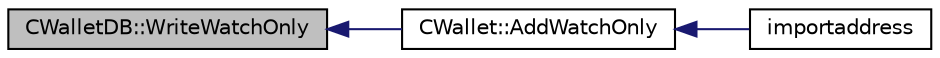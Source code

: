 digraph "CWalletDB::WriteWatchOnly"
{
  edge [fontname="Helvetica",fontsize="10",labelfontname="Helvetica",labelfontsize="10"];
  node [fontname="Helvetica",fontsize="10",shape=record];
  rankdir="LR";
  Node174 [label="CWalletDB::WriteWatchOnly",height=0.2,width=0.4,color="black", fillcolor="grey75", style="filled", fontcolor="black"];
  Node174 -> Node175 [dir="back",color="midnightblue",fontsize="10",style="solid",fontname="Helvetica"];
  Node175 [label="CWallet::AddWatchOnly",height=0.2,width=0.4,color="black", fillcolor="white", style="filled",URL="$d2/de5/class_c_wallet.html#a022f12d5f56bbe831136388e2ac19969",tooltip="Support for Watch-only addresses. "];
  Node175 -> Node176 [dir="back",color="midnightblue",fontsize="10",style="solid",fontname="Helvetica"];
  Node176 [label="importaddress",height=0.2,width=0.4,color="black", fillcolor="white", style="filled",URL="$dc/dbf/rpcdump_8cpp.html#a457bc572859c8265c72a0afd1a6db56c"];
}
